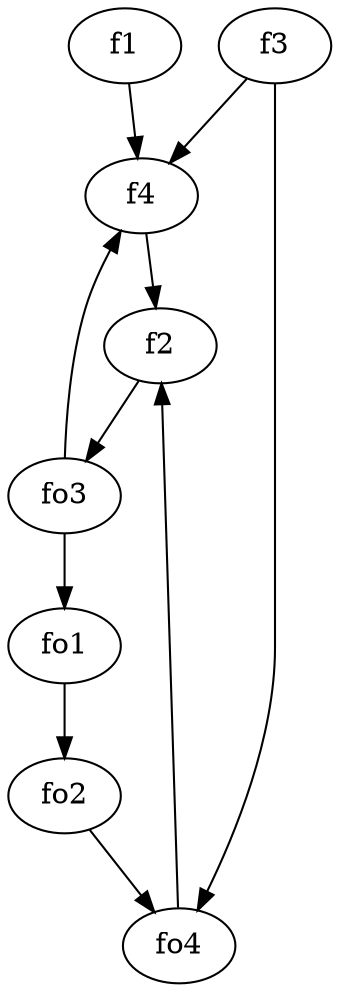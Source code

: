 strict digraph  {
f1;
f2;
f3;
f4;
fo1;
fo2;
fo3;
fo4;
f1 -> f4  [weight=2];
f2 -> fo3  [weight=2];
f3 -> fo4  [weight=2];
f3 -> f4  [weight=2];
f4 -> f2  [weight=2];
fo1 -> fo2  [weight=2];
fo2 -> fo4  [weight=2];
fo3 -> f4  [weight=2];
fo3 -> fo1  [weight=2];
fo4 -> f2  [weight=2];
}
